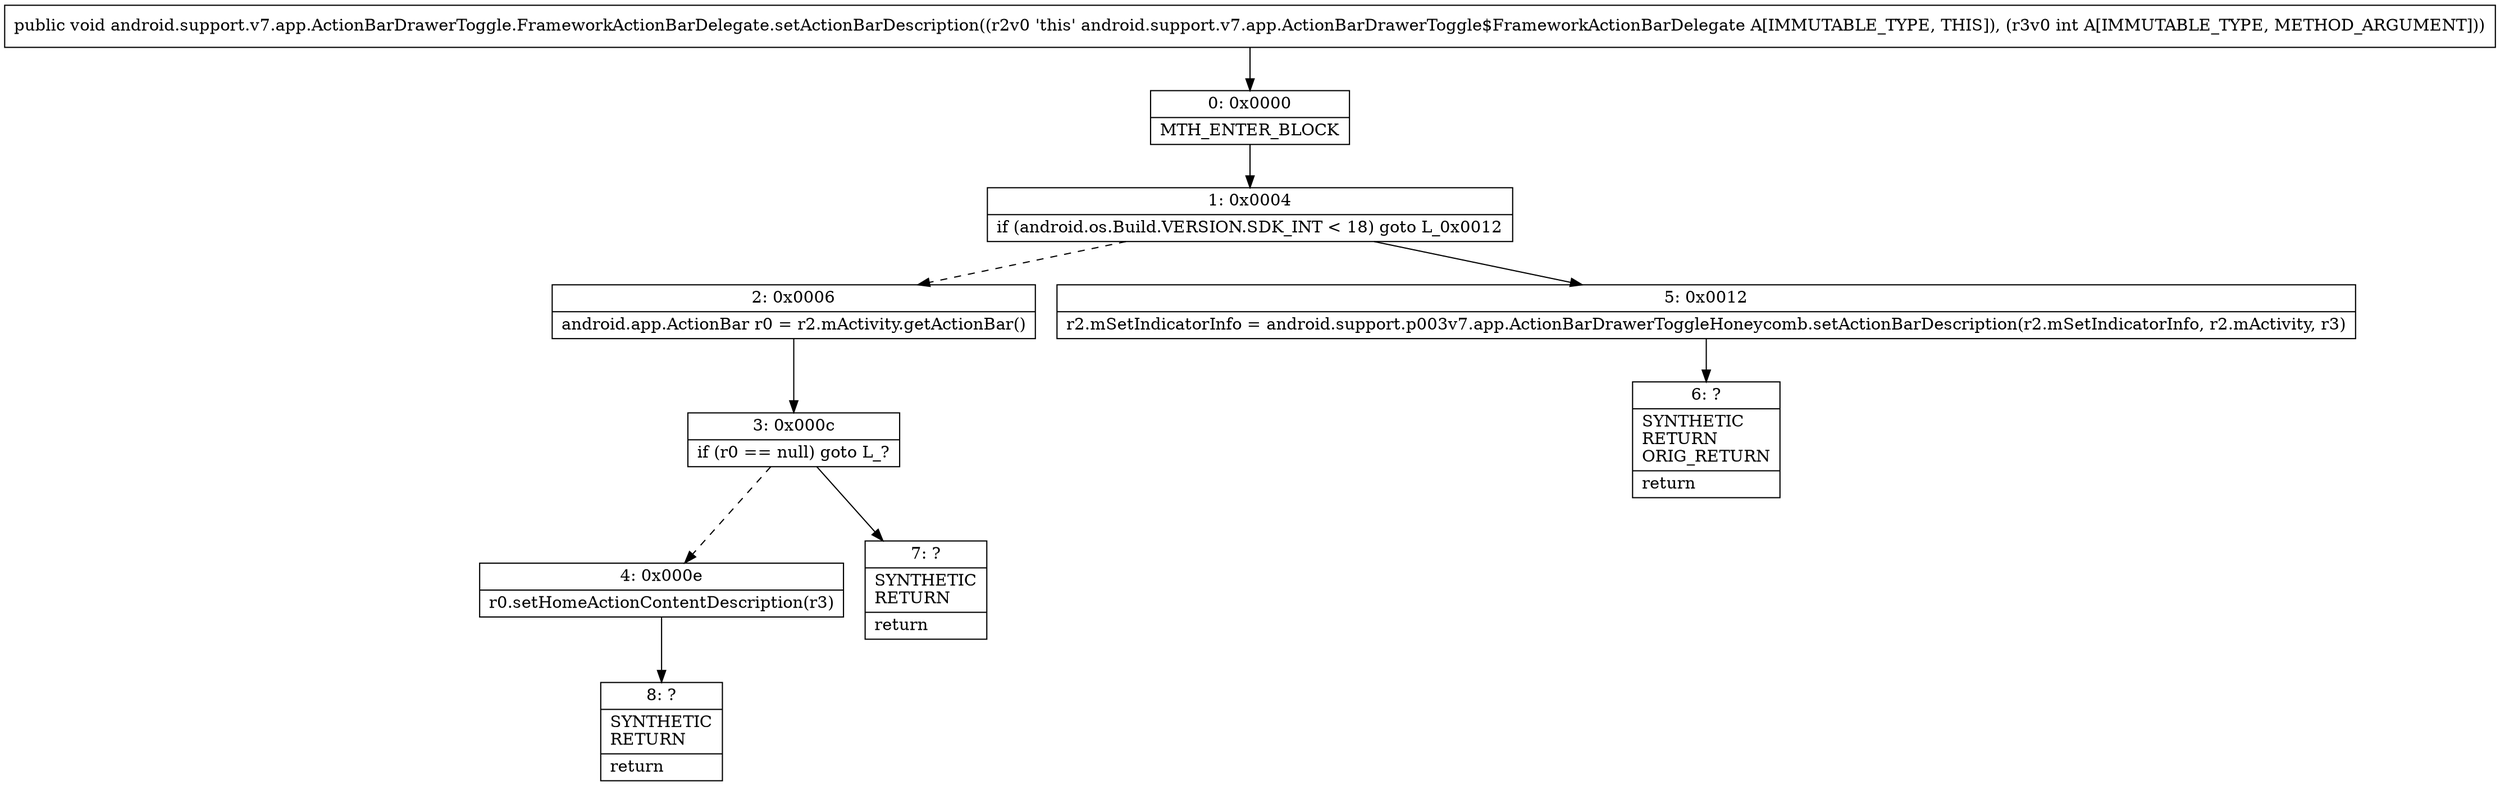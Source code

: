 digraph "CFG forandroid.support.v7.app.ActionBarDrawerToggle.FrameworkActionBarDelegate.setActionBarDescription(I)V" {
Node_0 [shape=record,label="{0\:\ 0x0000|MTH_ENTER_BLOCK\l}"];
Node_1 [shape=record,label="{1\:\ 0x0004|if (android.os.Build.VERSION.SDK_INT \< 18) goto L_0x0012\l}"];
Node_2 [shape=record,label="{2\:\ 0x0006|android.app.ActionBar r0 = r2.mActivity.getActionBar()\l}"];
Node_3 [shape=record,label="{3\:\ 0x000c|if (r0 == null) goto L_?\l}"];
Node_4 [shape=record,label="{4\:\ 0x000e|r0.setHomeActionContentDescription(r3)\l}"];
Node_5 [shape=record,label="{5\:\ 0x0012|r2.mSetIndicatorInfo = android.support.p003v7.app.ActionBarDrawerToggleHoneycomb.setActionBarDescription(r2.mSetIndicatorInfo, r2.mActivity, r3)\l}"];
Node_6 [shape=record,label="{6\:\ ?|SYNTHETIC\lRETURN\lORIG_RETURN\l|return\l}"];
Node_7 [shape=record,label="{7\:\ ?|SYNTHETIC\lRETURN\l|return\l}"];
Node_8 [shape=record,label="{8\:\ ?|SYNTHETIC\lRETURN\l|return\l}"];
MethodNode[shape=record,label="{public void android.support.v7.app.ActionBarDrawerToggle.FrameworkActionBarDelegate.setActionBarDescription((r2v0 'this' android.support.v7.app.ActionBarDrawerToggle$FrameworkActionBarDelegate A[IMMUTABLE_TYPE, THIS]), (r3v0 int A[IMMUTABLE_TYPE, METHOD_ARGUMENT])) }"];
MethodNode -> Node_0;
Node_0 -> Node_1;
Node_1 -> Node_2[style=dashed];
Node_1 -> Node_5;
Node_2 -> Node_3;
Node_3 -> Node_4[style=dashed];
Node_3 -> Node_7;
Node_4 -> Node_8;
Node_5 -> Node_6;
}

